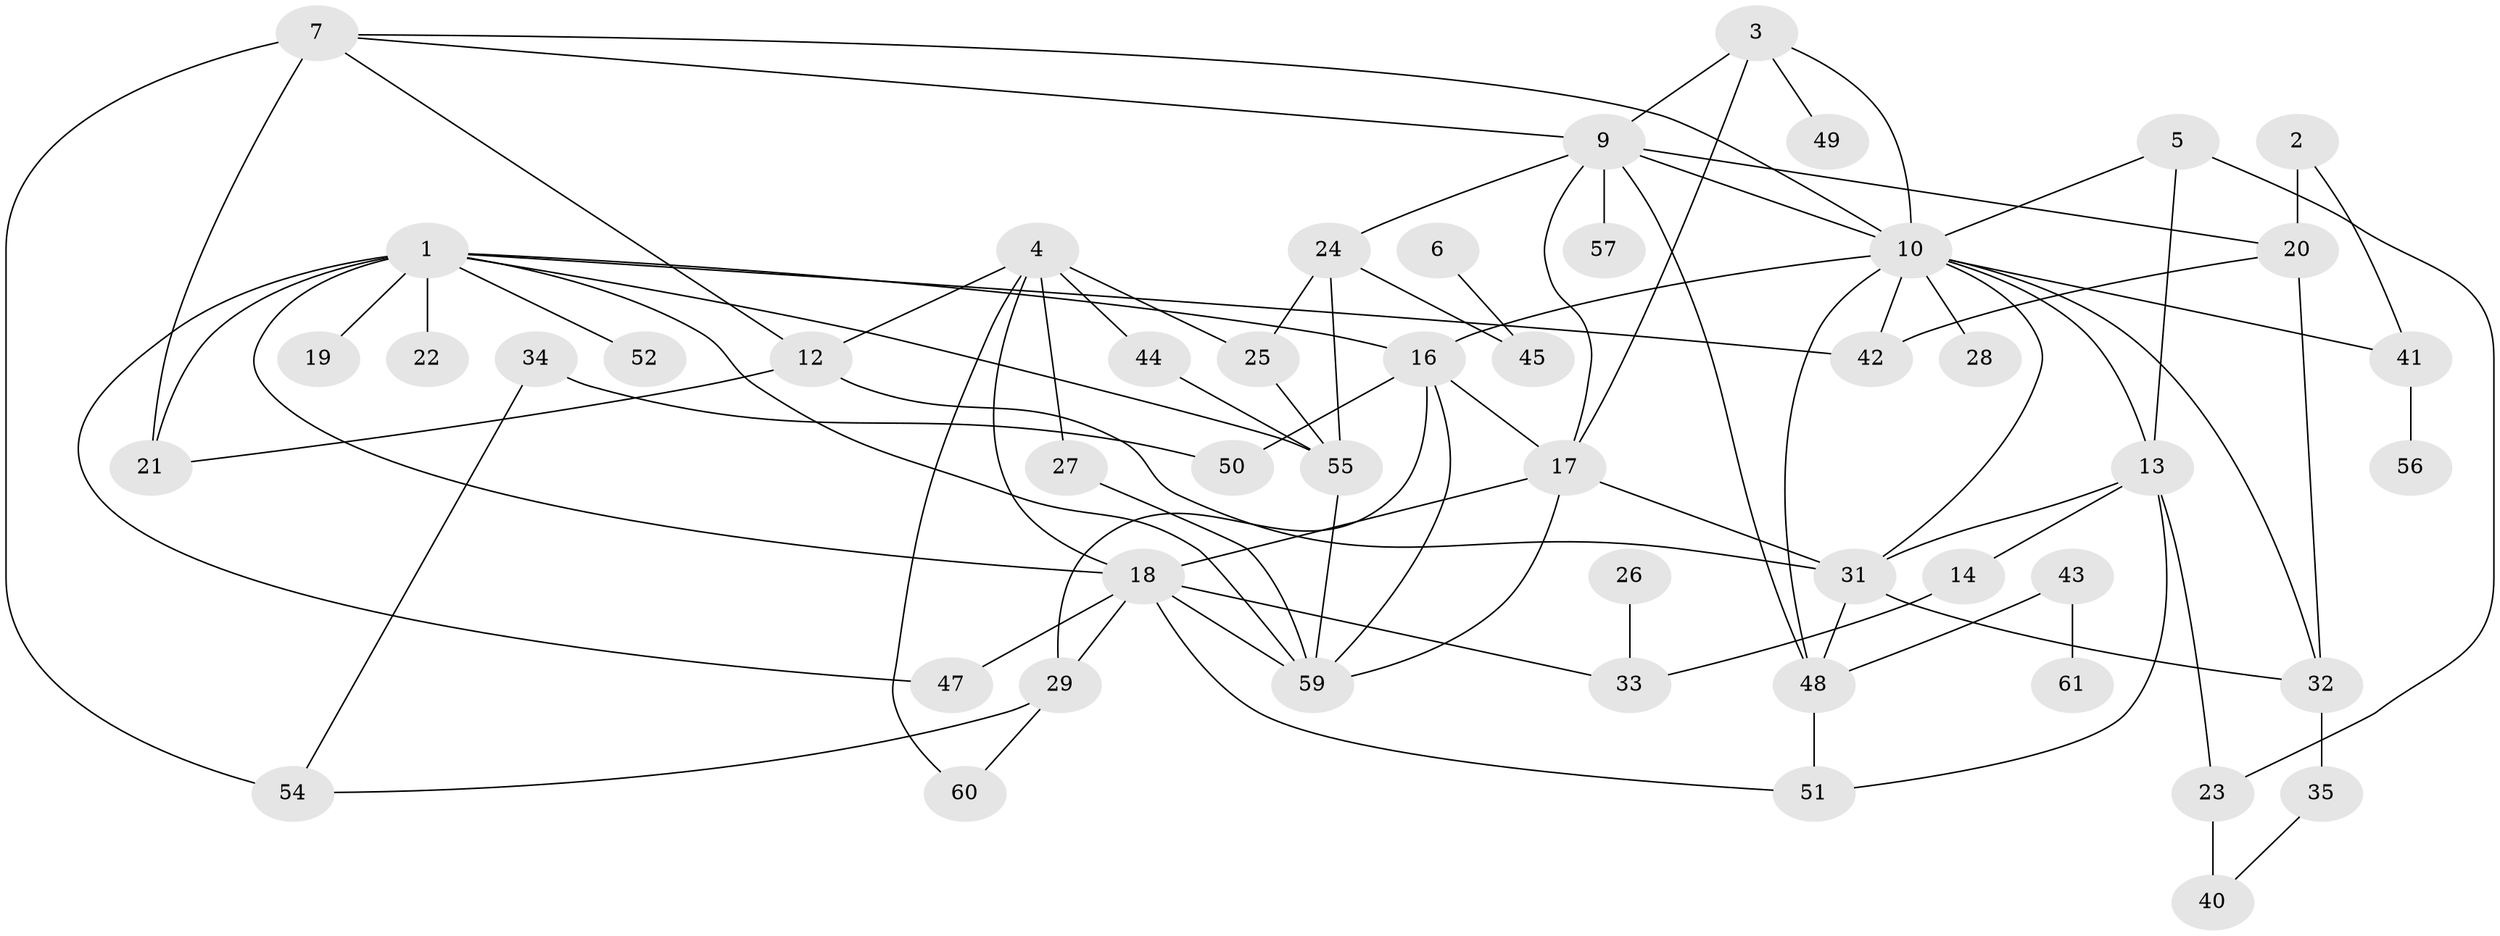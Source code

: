 // original degree distribution, {4: 0.09917355371900827, 2: 0.30578512396694213, 3: 0.19008264462809918, 1: 0.21487603305785125, 6: 0.04132231404958678, 0: 0.06611570247933884, 5: 0.0743801652892562, 8: 0.008264462809917356}
// Generated by graph-tools (version 1.1) at 2025/48/03/04/25 22:48:30]
// undirected, 50 vertices, 87 edges
graph export_dot {
  node [color=gray90,style=filled];
  1;
  2;
  3;
  4;
  5;
  6;
  7;
  9;
  10;
  12;
  13;
  14;
  16;
  17;
  18;
  19;
  20;
  21;
  22;
  23;
  24;
  25;
  26;
  27;
  28;
  29;
  31;
  32;
  33;
  34;
  35;
  40;
  41;
  42;
  43;
  44;
  45;
  47;
  48;
  49;
  50;
  51;
  52;
  54;
  55;
  56;
  57;
  59;
  60;
  61;
  1 -- 16 [weight=1.0];
  1 -- 18 [weight=2.0];
  1 -- 19 [weight=1.0];
  1 -- 21 [weight=1.0];
  1 -- 22 [weight=1.0];
  1 -- 42 [weight=1.0];
  1 -- 47 [weight=1.0];
  1 -- 52 [weight=1.0];
  1 -- 55 [weight=1.0];
  1 -- 59 [weight=1.0];
  2 -- 20 [weight=2.0];
  2 -- 41 [weight=1.0];
  3 -- 9 [weight=1.0];
  3 -- 10 [weight=1.0];
  3 -- 17 [weight=1.0];
  3 -- 49 [weight=1.0];
  4 -- 12 [weight=1.0];
  4 -- 18 [weight=1.0];
  4 -- 25 [weight=1.0];
  4 -- 27 [weight=1.0];
  4 -- 44 [weight=1.0];
  4 -- 60 [weight=1.0];
  5 -- 10 [weight=1.0];
  5 -- 13 [weight=1.0];
  5 -- 23 [weight=1.0];
  6 -- 45 [weight=1.0];
  7 -- 9 [weight=1.0];
  7 -- 10 [weight=1.0];
  7 -- 12 [weight=1.0];
  7 -- 21 [weight=2.0];
  7 -- 54 [weight=1.0];
  9 -- 10 [weight=2.0];
  9 -- 17 [weight=1.0];
  9 -- 20 [weight=1.0];
  9 -- 24 [weight=1.0];
  9 -- 48 [weight=1.0];
  9 -- 57 [weight=1.0];
  10 -- 13 [weight=1.0];
  10 -- 16 [weight=1.0];
  10 -- 28 [weight=1.0];
  10 -- 31 [weight=1.0];
  10 -- 32 [weight=1.0];
  10 -- 41 [weight=1.0];
  10 -- 42 [weight=1.0];
  10 -- 48 [weight=1.0];
  12 -- 21 [weight=1.0];
  12 -- 31 [weight=1.0];
  13 -- 14 [weight=1.0];
  13 -- 23 [weight=1.0];
  13 -- 31 [weight=1.0];
  13 -- 51 [weight=1.0];
  14 -- 33 [weight=1.0];
  16 -- 17 [weight=1.0];
  16 -- 29 [weight=1.0];
  16 -- 50 [weight=1.0];
  16 -- 59 [weight=1.0];
  17 -- 18 [weight=2.0];
  17 -- 31 [weight=1.0];
  17 -- 59 [weight=1.0];
  18 -- 29 [weight=1.0];
  18 -- 33 [weight=1.0];
  18 -- 47 [weight=1.0];
  18 -- 51 [weight=1.0];
  18 -- 59 [weight=1.0];
  20 -- 32 [weight=1.0];
  20 -- 42 [weight=1.0];
  23 -- 40 [weight=2.0];
  24 -- 25 [weight=1.0];
  24 -- 45 [weight=1.0];
  24 -- 55 [weight=1.0];
  25 -- 55 [weight=1.0];
  26 -- 33 [weight=1.0];
  27 -- 59 [weight=1.0];
  29 -- 54 [weight=1.0];
  29 -- 60 [weight=1.0];
  31 -- 32 [weight=1.0];
  31 -- 48 [weight=1.0];
  32 -- 35 [weight=2.0];
  34 -- 50 [weight=1.0];
  34 -- 54 [weight=1.0];
  35 -- 40 [weight=1.0];
  41 -- 56 [weight=1.0];
  43 -- 48 [weight=1.0];
  43 -- 61 [weight=1.0];
  44 -- 55 [weight=1.0];
  48 -- 51 [weight=1.0];
  55 -- 59 [weight=1.0];
}
